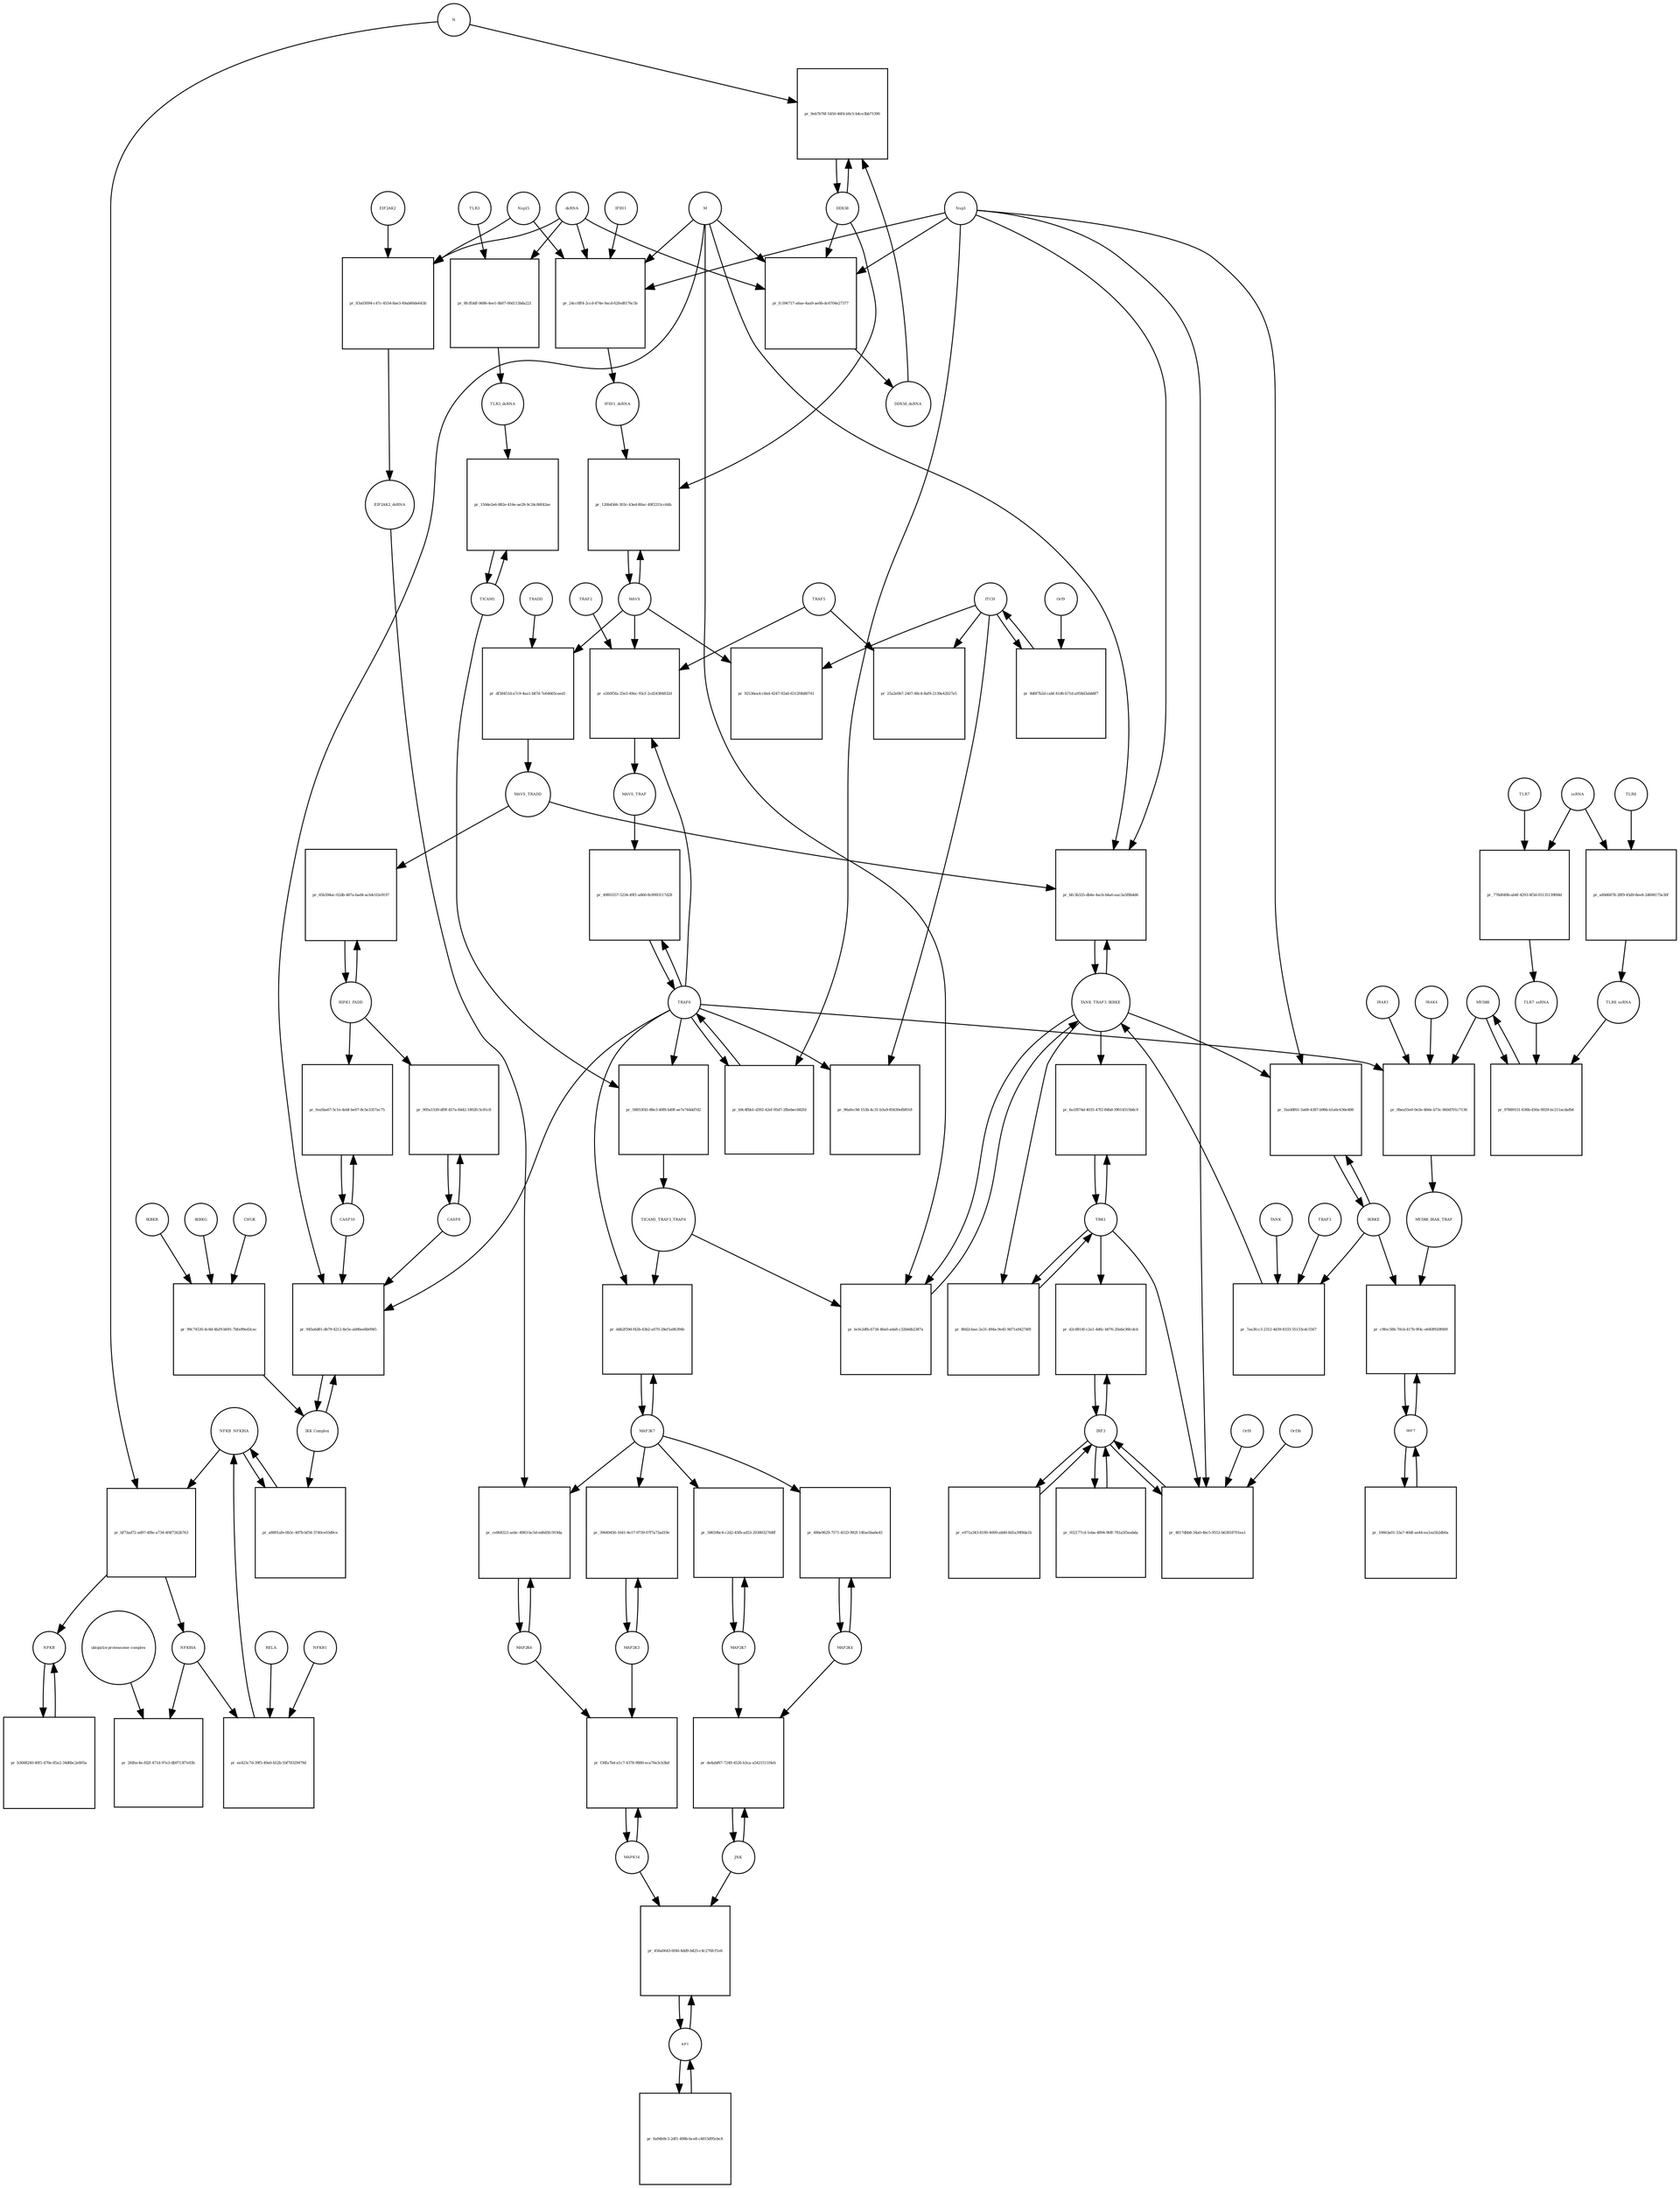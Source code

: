 strict digraph  {
NFKB_NFKBIA [annotation="", bipartite=0, cls=complex, fontsize=4, label=NFKB_NFKBIA, shape=circle];
"pr_bf73ad72-ad97-4f8e-a734-4f4f7262b763" [annotation="", bipartite=1, cls=process, fontsize=4, label="pr_bf73ad72-ad97-4f8e-a734-4f4f7262b763", shape=square];
NFKB [annotation="", bipartite=0, cls=complex, fontsize=4, label=NFKB, shape=circle];
NFKBIA [annotation=urn_miriam_hgnc_7797, bipartite=0, cls=macromolecule, fontsize=4, label=NFKBIA, shape=circle];
N [annotation=urn_miriam_ncbiprotein_1798174255, bipartite=0, cls=macromolecule, fontsize=4, label=N, shape=circle];
TLR3 [annotation=urn_miriam_hgnc_11849, bipartite=0, cls="macromolecule multimer", fontsize=4, label=TLR3, shape=circle];
"pr_8fcffddf-0686-4ee1-8b07-00d115bda221" [annotation="", bipartite=1, cls=process, fontsize=4, label="pr_8fcffddf-0686-4ee1-8b07-00d115bda221", shape=square];
dsRNA [annotation="", bipartite=0, cls="nucleic acid feature", fontsize=4, label=dsRNA, shape=circle];
TLR3_dsRNA [annotation="", bipartite=0, cls=complex, fontsize=4, label=TLR3_dsRNA, shape=circle];
"pr_fc596717-a6ae-4aa9-ae0b-dc6704e27377" [annotation="", bipartite=1, cls=process, fontsize=4, label="pr_fc596717-a6ae-4aa9-ae0b-dc6704e27377", shape=square];
DDX58_dsRNA [annotation="", bipartite=0, cls=complex, fontsize=4, label=DDX58_dsRNA, shape=circle];
M [annotation=urn_miriam_ncbiprotein_1796318601, bipartite=0, cls=macromolecule, fontsize=4, label=M, shape=circle];
Nsp3 [annotation=urn_miriam_ncbiprotein_1802476807, bipartite=0, cls=macromolecule, fontsize=4, label=Nsp3, shape=circle];
DDX58 [annotation=urn_miriam_hgnc_19102, bipartite=0, cls=macromolecule, fontsize=4, label=DDX58, shape=circle];
"pr_24cc0ff4-2ccd-474e-9acd-62fed8176c5b" [annotation="", bipartite=1, cls=process, fontsize=4, label="pr_24cc0ff4-2ccd-474e-9acd-62fed8176c5b", shape=square];
IFIH1_dsRNA [annotation="", bipartite=0, cls=complex, fontsize=4, label=IFIH1_dsRNA, shape=circle];
Nsp15 [annotation=urn_miriam_ncbiprotein_1802476818, bipartite=0, cls=macromolecule, fontsize=4, label=Nsp15, shape=circle];
IFIH1 [annotation=urn_miriam_hgnc_18873, bipartite=0, cls=macromolecule, fontsize=4, label=IFIH1, shape=circle];
"pr_9eb7b76f-5450-46f4-b0c5-b4ce3bb71390" [annotation="", bipartite=1, cls=process, fontsize=4, label="pr_9eb7b76f-5450-46f4-b0c5-b4ce3bb71390", shape=square];
MAVS [annotation=urn_miriam_hgnc_29233, bipartite=0, cls="macromolecule multimer", fontsize=4, label=MAVS, shape=circle];
"pr_120b4566-303c-43ed-80ac-49f2215cc64b" [annotation="", bipartite=1, cls=process, fontsize=4, label="pr_120b4566-303c-43ed-80ac-49f2215cc64b", shape=square];
"pr_2fdfec4e-fd2f-471d-97e3-db9713f7e03b" [annotation="", bipartite=1, cls=process, fontsize=4, label="pr_2fdfec4e-fd2f-471d-97e3-db9713f7e03b", shape=square];
"ubiquitin-proteasome complex" [annotation="", bipartite=0, cls=complex, fontsize=4, label="ubiquitin-proteasome complex", shape=circle];
IRF3 [annotation=urn_miriam_hgnc_6118, bipartite=0, cls="macromolecule multimer", fontsize=4, label=IRF3, shape=circle];
"pr_d2c6814f-c2a1-4d6c-b076-20a6e36fcdcb" [annotation="", bipartite=1, cls=process, fontsize=4, label="pr_d2c6814f-c2a1-4d6c-b076-20a6e36fcdcb", shape=square];
TBK1 [annotation="", bipartite=0, cls=macromolecule, fontsize=4, label=TBK1, shape=circle];
"pr_4817dbb8-34a0-4bc5-9553-b63818701ea1" [annotation="", bipartite=1, cls=process, fontsize=4, label="pr_4817dbb8-34a0-4bc5-9553-b63818701ea1", shape=square];
Orf3b [annotation=urn_miriam_uniprot_P59633, bipartite=0, cls=macromolecule, fontsize=4, label=Orf3b, shape=circle];
Orf8 [annotation=urn_miriam_ncbiprotein_1796318604, bipartite=0, cls=macromolecule, fontsize=4, label=Orf8, shape=circle];
IRF7 [annotation=urn_miriam_hgnc_6122, bipartite=0, cls="macromolecule multimer", fontsize=4, label=IRF7, shape=circle];
"pr_c9fec58b-70cb-417b-9f4c-e640f920f669" [annotation="", bipartite=1, cls=process, fontsize=4, label="pr_c9fec58b-70cb-417b-9f4c-e640f920f669", shape=square];
IKBKE [annotation=urn_miriam_hgnc_14552, bipartite=0, cls=macromolecule, fontsize=4, label=IKBKE, shape=circle];
MYD88_IRAK_TRAF [annotation="", bipartite=0, cls=complex, fontsize=4, label=MYD88_IRAK_TRAF, shape=circle];
TRAF6 [annotation=urn_miriam_hgnc_12036, bipartite=0, cls=macromolecule, fontsize=4, label=TRAF6, shape=circle];
"pr_49f65557-5234-49f1-a860-8c8993117d28" [annotation="", bipartite=1, cls=process, fontsize=4, label="pr_49f65557-5234-49f1-a860-8c8993117d28", shape=square];
MAVS_TRAF [annotation="", bipartite=0, cls=complex, fontsize=4, label=MAVS_TRAF, shape=circle];
"pr_92536ea4-c8ed-4247-92a6-6312f4b80741" [annotation="", bipartite=1, cls=process, fontsize=4, label="pr_92536ea4-c8ed-4247-92a6-6312f4b80741", shape=square];
ITCH [annotation="", bipartite=0, cls=macromolecule, fontsize=4, label=ITCH, shape=circle];
TRAF5 [annotation=urn_miriam_hgnc_12035, bipartite=0, cls=macromolecule, fontsize=4, label=TRAF5, shape=circle];
"pr_25a2e0b7-2407-48c4-8af9-2139e42027e5" [annotation="", bipartite=1, cls=process, fontsize=4, label="pr_25a2e0b7-2407-48c4-8af9-2139e42027e5", shape=square];
"pr_96afec9d-153b-4c31-b3a9-85630efbf018" [annotation="", bipartite=1, cls=process, fontsize=4, label="pr_96afec9d-153b-4c31-b3a9-85630efbf018", shape=square];
TICAM1 [annotation=urn_miriam_hgnc_18348, bipartite=0, cls=macromolecule, fontsize=4, label=TICAM1, shape=circle];
"pr_150de2e6-882e-416e-ae28-9c24c86f42ae" [annotation="", bipartite=1, cls=process, fontsize=4, label="pr_150de2e6-882e-416e-ae28-9c24c86f42ae", shape=square];
"pr_58853f45-88e3-40f8-b49f-ae7e744dd7d2" [annotation="", bipartite=1, cls=process, fontsize=4, label="pr_58853f45-88e3-40f8-b49f-ae7e744dd7d2", shape=square];
TICAM1_TRAF3_TRAF6 [annotation="", bipartite=0, cls=complex, fontsize=4, label=TICAM1_TRAF3_TRAF6, shape=circle];
TANK_TRAF3_IKBKE [annotation="", bipartite=0, cls=complex, fontsize=4, label=TANK_TRAF3_IKBKE, shape=circle];
"pr_bcfe2dfb-b734-46a0-ada8-c32b6db2387a" [annotation="", bipartite=1, cls=process, fontsize=4, label="pr_bcfe2dfb-b734-46a0-ada8-c32b6db2387a", shape=square];
"pr_6a1f874d-4035-47f2-84bd-39014515b6c9" [annotation="", bipartite=1, cls=process, fontsize=4, label="pr_6a1f874d-4035-47f2-84bd-39014515b6c9", shape=square];
"pr_1ba48f61-5a68-4387-b96b-b1a6c636e488" [annotation="", bipartite=1, cls=process, fontsize=4, label="pr_1ba48f61-5a68-4387-b96b-b1a6c636e488", shape=square];
MYD88 [annotation="", bipartite=0, cls=macromolecule, fontsize=4, label=MYD88, shape=circle];
"pr_0bea55e0-0e3e-466e-b73c-860d701c7136" [annotation="", bipartite=1, cls=process, fontsize=4, label="pr_0bea55e0-0e3e-466e-b73c-860d701c7136", shape=square];
IRAK1 [annotation=urn_miriam_hgnc_6112, bipartite=0, cls=macromolecule, fontsize=4, label=IRAK1, shape=circle];
IRAK4 [annotation=urn_miriam_hgnc_17967, bipartite=0, cls=macromolecule, fontsize=4, label=IRAK4, shape=circle];
TLR7 [annotation=urn_miriam_hgnc_15631, bipartite=0, cls=macromolecule, fontsize=4, label=TLR7, shape=circle];
"pr_778d049b-ab4f-4293-8f3d-05135139f68d" [annotation="", bipartite=1, cls=process, fontsize=4, label="pr_778d049b-ab4f-4293-8f3d-05135139f68d", shape=square];
TLR7_ssRNA [annotation="", bipartite=0, cls=complex, fontsize=4, label=TLR7_ssRNA, shape=circle];
ssRNA [annotation="", bipartite=0, cls="nucleic acid feature", fontsize=4, label=ssRNA, shape=circle];
TLR8 [annotation=urn_miriam_hgnc_15632, bipartite=0, cls=macromolecule, fontsize=4, label=TLR8, shape=circle];
"pr_a89d6878-28f9-45d9-8ee8-2d698175e30f" [annotation="", bipartite=1, cls=process, fontsize=4, label="pr_a89d6878-28f9-45d9-8ee8-2d698175e30f", shape=square];
TLR8_ssRNA [annotation="", bipartite=0, cls=complex, fontsize=4, label=TLR8_ssRNA, shape=circle];
"pr_97889151-636b-450a-9029-bc211acdafb6" [annotation="", bipartite=1, cls=process, fontsize=4, label="pr_97889151-636b-450a-9029-bc211acdafb6", shape=square];
MAP3K7 [annotation="", bipartite=0, cls=macromolecule, fontsize=4, label=MAP3K7, shape=circle];
"pr_ddb2f59d-f42b-43b2-a070-28ef1a86394b" [annotation="", bipartite=1, cls=process, fontsize=4, label="pr_ddb2f59d-f42b-43b2-a070-28ef1a86394b", shape=square];
TRAF2 [annotation=urn_miriam_hgnc_12032, bipartite=0, cls=macromolecule, fontsize=4, label=TRAF2, shape=circle];
"pr_e260f5fa-25e5-49ec-93cf-2cd24384832d" [annotation="", bipartite=1, cls=process, fontsize=4, label="pr_e260f5fa-25e5-49ec-93cf-2cd24384832d", shape=square];
"pr_8d0f7b2d-cabf-41d6-b71d-a958d3abb8f7" [annotation="", bipartite=1, cls=process, fontsize=4, label="pr_8d0f7b2d-cabf-41d6-b71d-a958d3abb8f7", shape=square];
Orf9 [annotation=urn_miriam_uniprot_P59636, bipartite=0, cls=macromolecule, fontsize=4, label=Orf9, shape=circle];
"pr_df38451d-a7c9-4aa1-b87d-7e64665ceed1" [annotation="", bipartite=1, cls=process, fontsize=4, label="pr_df38451d-a7c9-4aa1-b87d-7e64665ceed1", shape=square];
MAVS_TRADD [annotation="", bipartite=0, cls=complex, fontsize=4, label=MAVS_TRADD, shape=circle];
TRADD [annotation=urn_miriam_hgnc_12030, bipartite=0, cls=macromolecule, fontsize=4, label=TRADD, shape=circle];
"pr_b9c4fbb1-d392-42ef-95d7-2fbebec682fd" [annotation="", bipartite=1, cls=process, fontsize=4, label="pr_b9c4fbb1-d392-42ef-95d7-2fbebec682fd", shape=square];
AP1 [annotation="", bipartite=0, cls=complex, fontsize=4, label=AP1, shape=circle];
"pr_456a0643-6f46-4dd9-b425-c4c276fcf1e6" [annotation="", bipartite=1, cls=process, fontsize=4, label="pr_456a0643-6f46-4dd9-b425-c4c276fcf1e6", shape=square];
MAPK14 [annotation="", bipartite=0, cls=macromolecule, fontsize=4, label=MAPK14, shape=circle];
JNK [annotation="", bipartite=0, cls=complex, fontsize=4, label=JNK, shape=circle];
"pr_de4abf67-7249-4526-b3ca-a5421511f4eb" [annotation="", bipartite=1, cls=process, fontsize=4, label="pr_de4abf67-7249-4526-b3ca-a5421511f4eb", shape=square];
MAP2K7 [annotation="", bipartite=0, cls=macromolecule, fontsize=4, label=MAP2K7, shape=circle];
MAP2K4 [annotation="", bipartite=0, cls=macromolecule, fontsize=4, label=MAP2K4, shape=circle];
"pr_486e9629-7571-4533-992f-14fae5ba6e45" [annotation="", bipartite=1, cls=process, fontsize=4, label="pr_486e9629-7571-4533-992f-14fae5ba6e45", shape=square];
"pr_58659bc4-c2d2-45fb-ad53-2938032764ff" [annotation="", bipartite=1, cls=process, fontsize=4, label="pr_58659bc4-c2d2-45fb-ad53-2938032764ff", shape=square];
MAP2K3 [annotation="", bipartite=0, cls=macromolecule, fontsize=4, label=MAP2K3, shape=circle];
"pr_39649450-1641-4e17-9739-07f7a73ad19e" [annotation="", bipartite=1, cls=process, fontsize=4, label="pr_39649450-1641-4e17-9739-07f7a73ad19e", shape=square];
MAP2K6 [annotation="", bipartite=0, cls=macromolecule, fontsize=4, label=MAP2K6, shape=circle];
"pr_ce868321-aebc-4983-bc5d-ed6d5fc919da" [annotation="", bipartite=1, cls=process, fontsize=4, label="pr_ce868321-aebc-4983-bc5d-ed6d5fc919da", shape=square];
EIF2AK2_dsRNA [annotation="", bipartite=0, cls=complex, fontsize=4, label=EIF2AK2_dsRNA, shape=circle];
"pr_83a03094-c47c-4554-8ae3-49ab60de643b" [annotation="", bipartite=1, cls=process, fontsize=4, label="pr_83a03094-c47c-4554-8ae3-49ab60de643b", shape=square];
EIF2AK2 [annotation=urn_miriam_hgnc_9437, bipartite=0, cls=macromolecule, fontsize=4, label=EIF2AK2, shape=circle];
RIPK1_FADD [annotation="", bipartite=0, cls=complex, fontsize=4, label=RIPK1_FADD, shape=circle];
"pr_65b394ac-02db-487a-bad4-acb4c02e9197" [annotation="", bipartite=1, cls=process, fontsize=4, label="pr_65b394ac-02db-487a-bad4-acb4c02e9197", shape=square];
CASP8 [annotation="", bipartite=0, cls=macromolecule, fontsize=4, label=CASP8, shape=circle];
"pr_905a1530-df0f-457a-8442-1802fc5c81c8" [annotation="", bipartite=1, cls=process, fontsize=4, label="pr_905a1530-df0f-457a-8442-1802fc5c81c8", shape=square];
CASP10 [annotation="", bipartite=0, cls=macromolecule, fontsize=4, label=CASP10, shape=circle];
"pr_fea5ba67-5c1e-4ebf-be07-8c5e3357ac75" [annotation="", bipartite=1, cls=process, fontsize=4, label="pr_fea5ba67-5c1e-4ebf-be07-8c5e3357ac75", shape=square];
"pr_a8891afe-0b3c-487b-bf54-3740ce03d9ce" [annotation="", bipartite=1, cls=process, fontsize=4, label="pr_a8891afe-0b3c-487b-bf54-3740ce03d9ce", shape=square];
"IKK Complex" [annotation="", bipartite=0, cls=complex, fontsize=4, label="IKK Complex", shape=circle];
"pr_945a6d81-db79-4212-8e5e-ab96ee8b0945" [annotation="", bipartite=1, cls=process, fontsize=4, label="pr_945a6d81-db79-4212-8e5e-ab96ee8b0945", shape=square];
"pr_ee423c7d-39f5-49a0-b52b-1bf78329479d" [annotation="", bipartite=1, cls=process, fontsize=4, label="pr_ee423c7d-39f5-49a0-b52b-1bf78329479d", shape=square];
RELA [annotation="", bipartite=0, cls=macromolecule, fontsize=4, label=RELA, shape=circle];
NFKB1 [annotation="", bipartite=0, cls=macromolecule, fontsize=4, label=NFKB1, shape=circle];
IKBKG [annotation="", bipartite=0, cls=macromolecule, fontsize=4, label=IKBKG, shape=circle];
"pr_99c74530-4c8d-4b29-b691-7bfa99ed3cac" [annotation="", bipartite=1, cls=process, fontsize=4, label="pr_99c74530-4c8d-4b29-b691-7bfa99ed3cac", shape=square];
CHUK [annotation="", bipartite=0, cls=macromolecule, fontsize=4, label=CHUK, shape=circle];
IKBKB [annotation="", bipartite=0, cls=macromolecule, fontsize=4, label=IKBKB, shape=circle];
"pr_bfc3b325-db4e-4acb-b4a6-eac3a5f8b4d6" [annotation="", bipartite=1, cls=process, fontsize=4, label="pr_bfc3b325-db4e-4acb-b4a6-eac3a5f8b4d6", shape=square];
"pr_80d2cbae-2a31-494a-9e45-9d71a94274f8" [annotation="", bipartite=1, cls=process, fontsize=4, label="pr_80d2cbae-2a31-494a-9e45-9d71a94274f8", shape=square];
"pr_f36fa7bd-a1c7-4378-9880-eca76e3cb3bd" [annotation="", bipartite=1, cls=process, fontsize=4, label="pr_f36fa7bd-a1c7-4378-9880-eca76e3cb3bd", shape=square];
TRAF3 [annotation="", bipartite=0, cls=macromolecule, fontsize=4, label=TRAF3, shape=circle];
"pr_7aa3fcc3-2312-4d39-8333-55133cdc5567" [annotation="", bipartite=1, cls=process, fontsize=4, label="pr_7aa3fcc3-2312-4d39-8333-55133cdc5567", shape=square];
TANK [annotation="", bipartite=0, cls=macromolecule, fontsize=4, label=TANK, shape=circle];
"pr_b3668240-40f1-470e-85a2-34d6bc2e805a" [annotation="", bipartite=1, cls=process, fontsize=4, label="pr_b3668240-40f1-470e-85a2-34d6bc2e805a", shape=square];
"pr_932177cd-1eba-4894-96ff-781a5f5eabda" [annotation="", bipartite=1, cls=process, fontsize=4, label="pr_932177cd-1eba-4894-96ff-781a5f5eabda", shape=square];
"pr_e971a343-8180-4009-a8d0-8d1a39f8da1b" [annotation="", bipartite=1, cls=process, fontsize=4, label="pr_e971a343-8180-4009-a8d0-8d1a39f8da1b", shape=square];
"pr_10663a01-33a7-40df-ae44-ea1ea5b2db0a" [annotation="", bipartite=1, cls=process, fontsize=4, label="pr_10663a01-33a7-40df-ae44-ea1ea5b2db0a", shape=square];
"pr_6a94b9c3-2df1-498b-bce8-c4815d95cbc8" [annotation="", bipartite=1, cls=process, fontsize=4, label="pr_6a94b9c3-2df1-498b-bce8-c4815d95cbc8", shape=square];
NFKB_NFKBIA -> "pr_bf73ad72-ad97-4f8e-a734-4f4f7262b763"  [annotation="", interaction_type=consumption];
NFKB_NFKBIA -> "pr_a8891afe-0b3c-487b-bf54-3740ce03d9ce"  [annotation="", interaction_type=consumption];
"pr_bf73ad72-ad97-4f8e-a734-4f4f7262b763" -> NFKB  [annotation="", interaction_type=production];
"pr_bf73ad72-ad97-4f8e-a734-4f4f7262b763" -> NFKBIA  [annotation="", interaction_type=production];
NFKB -> "pr_b3668240-40f1-470e-85a2-34d6bc2e805a"  [annotation="", interaction_type=consumption];
NFKBIA -> "pr_2fdfec4e-fd2f-471d-97e3-db9713f7e03b"  [annotation="", interaction_type=consumption];
NFKBIA -> "pr_ee423c7d-39f5-49a0-b52b-1bf78329479d"  [annotation="", interaction_type=consumption];
N -> "pr_bf73ad72-ad97-4f8e-a734-4f4f7262b763"  [annotation="urn_miriam_pubmed_16143815|urn_miriam_taxonomy_694009", interaction_type=stimulation];
N -> "pr_9eb7b76f-5450-46f4-b0c5-b4ce3bb71390"  [annotation="urn_miriam_pubmed_25581309|urn_miriam_pubmed_28148787|urn_miriam_taxonomy_694009", interaction_type=inhibition];
TLR3 -> "pr_8fcffddf-0686-4ee1-8b07-00d115bda221"  [annotation="", interaction_type=consumption];
"pr_8fcffddf-0686-4ee1-8b07-00d115bda221" -> TLR3_dsRNA  [annotation="", interaction_type=production];
dsRNA -> "pr_8fcffddf-0686-4ee1-8b07-00d115bda221"  [annotation="", interaction_type=consumption];
dsRNA -> "pr_fc596717-a6ae-4aa9-ae0b-dc6704e27377"  [annotation="", interaction_type=consumption];
dsRNA -> "pr_24cc0ff4-2ccd-474e-9acd-62fed8176c5b"  [annotation="", interaction_type=consumption];
dsRNA -> "pr_83a03094-c47c-4554-8ae3-49ab60de643b"  [annotation="", interaction_type=consumption];
TLR3_dsRNA -> "pr_150de2e6-882e-416e-ae28-9c24c86f42ae"  [annotation=urn_miriam_pubmed_20303872, interaction_type=stimulation];
"pr_fc596717-a6ae-4aa9-ae0b-dc6704e27377" -> DDX58_dsRNA  [annotation="", interaction_type=production];
DDX58_dsRNA -> "pr_9eb7b76f-5450-46f4-b0c5-b4ce3bb71390"  [annotation="urn_miriam_pubmed_25581309|urn_miriam_pubmed_28148787|urn_miriam_taxonomy_694009", interaction_type=catalysis];
M -> "pr_fc596717-a6ae-4aa9-ae0b-dc6704e27377"  [annotation="urn_miriam_pubmed_20303872|urn_miriam_pubmed_19380580|urn_miriam_pubmed_31226023|urn_miriam_taxonomy_694009", interaction_type=inhibition];
M -> "pr_24cc0ff4-2ccd-474e-9acd-62fed8176c5b"  [annotation="urn_miriam_pubmed_28484023|urn_miriam_pubmed_19380580|urn_miriam_pubmed_31226023|urn_miriam_taxonomy_694009", interaction_type=inhibition];
M -> "pr_bcfe2dfb-b734-46a0-ada8-c32b6db2387a"  [annotation="urn_miriam_pubmed_19380580|urn_miriam_pubmed_19366914|urn_miriam_taxonomy_694009", interaction_type=inhibition];
M -> "pr_945a6d81-db79-4212-8e5e-ab96ee8b0945"  [annotation="urn_miriam_pubmed_19366914|urn_miriam_pubmed_20303872|urn_miriam_pubmed_17705188|urn_miriam_pubmed_694009", interaction_type=inhibition];
M -> "pr_bfc3b325-db4e-4acb-b4a6-eac3a5f8b4d6"  [annotation="urn_miriam_pubmed_19366914|urn_miriam_pubmed_27164085|urn_miriam_pubmed_19380580|urn_miriam_taxonomy_694009", interaction_type=inhibition];
Nsp3 -> "pr_fc596717-a6ae-4aa9-ae0b-dc6704e27377"  [annotation="urn_miriam_pubmed_20303872|urn_miriam_pubmed_19380580|urn_miriam_pubmed_31226023|urn_miriam_taxonomy_694009", interaction_type=inhibition];
Nsp3 -> "pr_24cc0ff4-2ccd-474e-9acd-62fed8176c5b"  [annotation="urn_miriam_pubmed_28484023|urn_miriam_pubmed_19380580|urn_miriam_pubmed_31226023|urn_miriam_taxonomy_694009", interaction_type=inhibition];
Nsp3 -> "pr_4817dbb8-34a0-4bc5-9553-b63818701ea1"  [annotation="urn_miriam_pubmed_17761676|urn_miriam_pubmed_31226023|urn_miriam_taxonomy_694009", interaction_type=inhibition];
Nsp3 -> "pr_1ba48f61-5a68-4387-b96b-b1a6c636e488"  [annotation="urn_miriam_pubmed_20303872|urn_miriam_pubmed_31226023|urn_miriam_taxonomy_694009", interaction_type=inhibition];
Nsp3 -> "pr_b9c4fbb1-d392-42ef-95d7-2fbebec682fd"  [annotation="urn_miriam_pubmed_27164085|urn_miriam_taxonomy_694009", interaction_type=catalysis];
Nsp3 -> "pr_bfc3b325-db4e-4acb-b4a6-eac3a5f8b4d6"  [annotation="urn_miriam_pubmed_19366914|urn_miriam_pubmed_27164085|urn_miriam_pubmed_19380580|urn_miriam_taxonomy_694009", interaction_type=inhibition];
DDX58 -> "pr_fc596717-a6ae-4aa9-ae0b-dc6704e27377"  [annotation="", interaction_type=consumption];
DDX58 -> "pr_9eb7b76f-5450-46f4-b0c5-b4ce3bb71390"  [annotation="", interaction_type=consumption];
DDX58 -> "pr_120b4566-303c-43ed-80ac-49f2215cc64b"  [annotation=urn_miriam_pubmed_25581309, interaction_type=catalysis];
"pr_24cc0ff4-2ccd-474e-9acd-62fed8176c5b" -> IFIH1_dsRNA  [annotation="", interaction_type=production];
IFIH1_dsRNA -> "pr_120b4566-303c-43ed-80ac-49f2215cc64b"  [annotation=urn_miriam_pubmed_25581309, interaction_type=catalysis];
Nsp15 -> "pr_24cc0ff4-2ccd-474e-9acd-62fed8176c5b"  [annotation="urn_miriam_pubmed_28484023|urn_miriam_pubmed_19380580|urn_miriam_pubmed_31226023|urn_miriam_taxonomy_694009", interaction_type=inhibition];
Nsp15 -> "pr_83a03094-c47c-4554-8ae3-49ab60de643b"  [annotation="urn_miriam_pubmed_28484023|urn_miriam_pubmed_19366914|urn_miriam_taxonomy_694009", interaction_type=inhibition];
IFIH1 -> "pr_24cc0ff4-2ccd-474e-9acd-62fed8176c5b"  [annotation="", interaction_type=consumption];
"pr_9eb7b76f-5450-46f4-b0c5-b4ce3bb71390" -> DDX58  [annotation="", interaction_type=production];
MAVS -> "pr_120b4566-303c-43ed-80ac-49f2215cc64b"  [annotation="", interaction_type=consumption];
MAVS -> "pr_92536ea4-c8ed-4247-92a6-6312f4b80741"  [annotation="", interaction_type=consumption];
MAVS -> "pr_e260f5fa-25e5-49ec-93cf-2cd24384832d"  [annotation="", interaction_type=consumption];
MAVS -> "pr_df38451d-a7c9-4aa1-b87d-7e64665ceed1"  [annotation="", interaction_type=consumption];
"pr_120b4566-303c-43ed-80ac-49f2215cc64b" -> MAVS  [annotation="", interaction_type=production];
"ubiquitin-proteasome complex" -> "pr_2fdfec4e-fd2f-471d-97e3-db9713f7e03b"  [annotation=urn_miriam_pubmed_20303872, interaction_type=catalysis];
IRF3 -> "pr_d2c6814f-c2a1-4d6c-b076-20a6e36fcdcb"  [annotation="", interaction_type=consumption];
IRF3 -> "pr_4817dbb8-34a0-4bc5-9553-b63818701ea1"  [annotation="", interaction_type=consumption];
IRF3 -> "pr_932177cd-1eba-4894-96ff-781a5f5eabda"  [annotation="", interaction_type=consumption];
IRF3 -> "pr_e971a343-8180-4009-a8d0-8d1a39f8da1b"  [annotation="", interaction_type=consumption];
"pr_d2c6814f-c2a1-4d6c-b076-20a6e36fcdcb" -> IRF3  [annotation="", interaction_type=production];
TBK1 -> "pr_d2c6814f-c2a1-4d6c-b076-20a6e36fcdcb"  [annotation=urn_miriam_pubmed_25581309, interaction_type=catalysis];
TBK1 -> "pr_4817dbb8-34a0-4bc5-9553-b63818701ea1"  [annotation="urn_miriam_pubmed_17761676|urn_miriam_pubmed_31226023|urn_miriam_taxonomy_694009", interaction_type=catalysis];
TBK1 -> "pr_6a1f874d-4035-47f2-84bd-39014515b6c9"  [annotation="", interaction_type=consumption];
TBK1 -> "pr_80d2cbae-2a31-494a-9e45-9d71a94274f8"  [annotation="", interaction_type=consumption];
"pr_4817dbb8-34a0-4bc5-9553-b63818701ea1" -> IRF3  [annotation="", interaction_type=production];
Orf3b -> "pr_4817dbb8-34a0-4bc5-9553-b63818701ea1"  [annotation="urn_miriam_pubmed_17761676|urn_miriam_pubmed_31226023|urn_miriam_taxonomy_694009", interaction_type=inhibition];
Orf8 -> "pr_4817dbb8-34a0-4bc5-9553-b63818701ea1"  [annotation="urn_miriam_pubmed_17761676|urn_miriam_pubmed_31226023|urn_miriam_taxonomy_694009", interaction_type=inhibition];
IRF7 -> "pr_c9fec58b-70cb-417b-9f4c-e640f920f669"  [annotation="", interaction_type=consumption];
IRF7 -> "pr_10663a01-33a7-40df-ae44-ea1ea5b2db0a"  [annotation="", interaction_type=consumption];
"pr_c9fec58b-70cb-417b-9f4c-e640f920f669" -> IRF7  [annotation="", interaction_type=production];
IKBKE -> "pr_c9fec58b-70cb-417b-9f4c-e640f920f669"  [annotation=urn_miriam_pubmed_20303872, interaction_type=catalysis];
IKBKE -> "pr_1ba48f61-5a68-4387-b96b-b1a6c636e488"  [annotation="", interaction_type=consumption];
IKBKE -> "pr_7aa3fcc3-2312-4d39-8333-55133cdc5567"  [annotation="", interaction_type=consumption];
MYD88_IRAK_TRAF -> "pr_c9fec58b-70cb-417b-9f4c-e640f920f669"  [annotation=urn_miriam_pubmed_20303872, interaction_type=catalysis];
TRAF6 -> "pr_49f65557-5234-49f1-a860-8c8993117d28"  [annotation="", interaction_type=consumption];
TRAF6 -> "pr_96afec9d-153b-4c31-b3a9-85630efbf018"  [annotation="", interaction_type=consumption];
TRAF6 -> "pr_58853f45-88e3-40f8-b49f-ae7e744dd7d2"  [annotation="", interaction_type=consumption];
TRAF6 -> "pr_0bea55e0-0e3e-466e-b73c-860d701c7136"  [annotation="", interaction_type=consumption];
TRAF6 -> "pr_ddb2f59d-f42b-43b2-a070-28ef1a86394b"  [annotation=urn_miriam_pubmed_19366914, interaction_type=stimulation];
TRAF6 -> "pr_e260f5fa-25e5-49ec-93cf-2cd24384832d"  [annotation="", interaction_type=consumption];
TRAF6 -> "pr_b9c4fbb1-d392-42ef-95d7-2fbebec682fd"  [annotation="", interaction_type=consumption];
TRAF6 -> "pr_945a6d81-db79-4212-8e5e-ab96ee8b0945"  [annotation="urn_miriam_pubmed_19366914|urn_miriam_pubmed_20303872|urn_miriam_pubmed_17705188|urn_miriam_pubmed_694009", interaction_type=stimulation];
"pr_49f65557-5234-49f1-a860-8c8993117d28" -> TRAF6  [annotation="", interaction_type=production];
MAVS_TRAF -> "pr_49f65557-5234-49f1-a860-8c8993117d28"  [annotation=urn_miriam_pubmed_19366914, interaction_type=catalysis];
ITCH -> "pr_92536ea4-c8ed-4247-92a6-6312f4b80741"  [annotation=urn_miriam_pubmed_25135833, interaction_type=catalysis];
ITCH -> "pr_25a2e0b7-2407-48c4-8af9-2139e42027e5"  [annotation=urn_miriam_pubmed_25135833, interaction_type=catalysis];
ITCH -> "pr_96afec9d-153b-4c31-b3a9-85630efbf018"  [annotation=urn_miriam_pubmed_25135833, interaction_type=catalysis];
ITCH -> "pr_8d0f7b2d-cabf-41d6-b71d-a958d3abb8f7"  [annotation="", interaction_type=consumption];
TRAF5 -> "pr_25a2e0b7-2407-48c4-8af9-2139e42027e5"  [annotation="", interaction_type=consumption];
TRAF5 -> "pr_e260f5fa-25e5-49ec-93cf-2cd24384832d"  [annotation="", interaction_type=consumption];
TICAM1 -> "pr_150de2e6-882e-416e-ae28-9c24c86f42ae"  [annotation="", interaction_type=consumption];
TICAM1 -> "pr_58853f45-88e3-40f8-b49f-ae7e744dd7d2"  [annotation="", interaction_type=consumption];
"pr_150de2e6-882e-416e-ae28-9c24c86f42ae" -> TICAM1  [annotation="", interaction_type=production];
"pr_58853f45-88e3-40f8-b49f-ae7e744dd7d2" -> TICAM1_TRAF3_TRAF6  [annotation="", interaction_type=production];
TICAM1_TRAF3_TRAF6 -> "pr_bcfe2dfb-b734-46a0-ada8-c32b6db2387a"  [annotation="urn_miriam_pubmed_19380580|urn_miriam_pubmed_19366914|urn_miriam_taxonomy_694009", interaction_type=stimulation];
TICAM1_TRAF3_TRAF6 -> "pr_ddb2f59d-f42b-43b2-a070-28ef1a86394b"  [annotation=urn_miriam_pubmed_19366914, interaction_type=stimulation];
TANK_TRAF3_IKBKE -> "pr_bcfe2dfb-b734-46a0-ada8-c32b6db2387a"  [annotation="", interaction_type=consumption];
TANK_TRAF3_IKBKE -> "pr_6a1f874d-4035-47f2-84bd-39014515b6c9"  [annotation=urn_miriam_pubmed_20303872, interaction_type=stimulation];
TANK_TRAF3_IKBKE -> "pr_1ba48f61-5a68-4387-b96b-b1a6c636e488"  [annotation="urn_miriam_pubmed_20303872|urn_miriam_pubmed_31226023|urn_miriam_taxonomy_694009", interaction_type=stimulation];
TANK_TRAF3_IKBKE -> "pr_bfc3b325-db4e-4acb-b4a6-eac3a5f8b4d6"  [annotation="", interaction_type=consumption];
TANK_TRAF3_IKBKE -> "pr_80d2cbae-2a31-494a-9e45-9d71a94274f8"  [annotation=urn_miriam_pubmed_19366914, interaction_type=stimulation];
"pr_bcfe2dfb-b734-46a0-ada8-c32b6db2387a" -> TANK_TRAF3_IKBKE  [annotation="", interaction_type=production];
"pr_6a1f874d-4035-47f2-84bd-39014515b6c9" -> TBK1  [annotation="", interaction_type=production];
"pr_1ba48f61-5a68-4387-b96b-b1a6c636e488" -> IKBKE  [annotation="", interaction_type=production];
MYD88 -> "pr_0bea55e0-0e3e-466e-b73c-860d701c7136"  [annotation="", interaction_type=consumption];
MYD88 -> "pr_97889151-636b-450a-9029-bc211acdafb6"  [annotation="", interaction_type=consumption];
"pr_0bea55e0-0e3e-466e-b73c-860d701c7136" -> MYD88_IRAK_TRAF  [annotation="", interaction_type=production];
IRAK1 -> "pr_0bea55e0-0e3e-466e-b73c-860d701c7136"  [annotation="", interaction_type=consumption];
IRAK4 -> "pr_0bea55e0-0e3e-466e-b73c-860d701c7136"  [annotation="", interaction_type=consumption];
TLR7 -> "pr_778d049b-ab4f-4293-8f3d-05135139f68d"  [annotation="", interaction_type=consumption];
"pr_778d049b-ab4f-4293-8f3d-05135139f68d" -> TLR7_ssRNA  [annotation="", interaction_type=production];
TLR7_ssRNA -> "pr_97889151-636b-450a-9029-bc211acdafb6"  [annotation=urn_miriam_pubmed_19366914, interaction_type=stimulation];
ssRNA -> "pr_778d049b-ab4f-4293-8f3d-05135139f68d"  [annotation="", interaction_type=consumption];
ssRNA -> "pr_a89d6878-28f9-45d9-8ee8-2d698175e30f"  [annotation="", interaction_type=consumption];
TLR8 -> "pr_a89d6878-28f9-45d9-8ee8-2d698175e30f"  [annotation="", interaction_type=consumption];
"pr_a89d6878-28f9-45d9-8ee8-2d698175e30f" -> TLR8_ssRNA  [annotation="", interaction_type=production];
TLR8_ssRNA -> "pr_97889151-636b-450a-9029-bc211acdafb6"  [annotation=urn_miriam_pubmed_19366914, interaction_type=stimulation];
"pr_97889151-636b-450a-9029-bc211acdafb6" -> MYD88  [annotation="", interaction_type=production];
MAP3K7 -> "pr_ddb2f59d-f42b-43b2-a070-28ef1a86394b"  [annotation="", interaction_type=consumption];
MAP3K7 -> "pr_486e9629-7571-4533-992f-14fae5ba6e45"  [annotation=urn_miriam_pubmed_19366914, interaction_type=catalysis];
MAP3K7 -> "pr_58659bc4-c2d2-45fb-ad53-2938032764ff"  [annotation=urn_miriam_pubmed_19366914, interaction_type=catalysis];
MAP3K7 -> "pr_39649450-1641-4e17-9739-07f7a73ad19e"  [annotation=urn_miriam_pubmed_19366914, interaction_type=catalysis];
MAP3K7 -> "pr_ce868321-aebc-4983-bc5d-ed6d5fc919da"  [annotation=urn_miriam_pubmed_19366914, interaction_type=catalysis];
"pr_ddb2f59d-f42b-43b2-a070-28ef1a86394b" -> MAP3K7  [annotation="", interaction_type=production];
TRAF2 -> "pr_e260f5fa-25e5-49ec-93cf-2cd24384832d"  [annotation="", interaction_type=consumption];
"pr_e260f5fa-25e5-49ec-93cf-2cd24384832d" -> MAVS_TRAF  [annotation="", interaction_type=production];
"pr_8d0f7b2d-cabf-41d6-b71d-a958d3abb8f7" -> ITCH  [annotation="", interaction_type=production];
Orf9 -> "pr_8d0f7b2d-cabf-41d6-b71d-a958d3abb8f7"  [annotation="urn_miriam_pubmed_25135833|urn_miriam_taxonomy_694009", interaction_type=stimulation];
"pr_df38451d-a7c9-4aa1-b87d-7e64665ceed1" -> MAVS_TRADD  [annotation="", interaction_type=production];
MAVS_TRADD -> "pr_65b394ac-02db-487a-bad4-acb4c02e9197"  [annotation=urn_miriam_pubmed_19366914, interaction_type=stimulation];
MAVS_TRADD -> "pr_bfc3b325-db4e-4acb-b4a6-eac3a5f8b4d6"  [annotation="urn_miriam_pubmed_19366914|urn_miriam_pubmed_27164085|urn_miriam_pubmed_19380580|urn_miriam_taxonomy_694009", interaction_type=stimulation];
TRADD -> "pr_df38451d-a7c9-4aa1-b87d-7e64665ceed1"  [annotation="", interaction_type=consumption];
"pr_b9c4fbb1-d392-42ef-95d7-2fbebec682fd" -> TRAF6  [annotation="", interaction_type=production];
AP1 -> "pr_456a0643-6f46-4dd9-b425-c4c276fcf1e6"  [annotation="", interaction_type=consumption];
AP1 -> "pr_6a94b9c3-2df1-498b-bce8-c4815d95cbc8"  [annotation="", interaction_type=consumption];
"pr_456a0643-6f46-4dd9-b425-c4c276fcf1e6" -> AP1  [annotation="", interaction_type=production];
MAPK14 -> "pr_456a0643-6f46-4dd9-b425-c4c276fcf1e6"  [annotation=urn_miriam_pubmed_19366914, interaction_type=stimulation];
MAPK14 -> "pr_f36fa7bd-a1c7-4378-9880-eca76e3cb3bd"  [annotation="", interaction_type=consumption];
JNK -> "pr_456a0643-6f46-4dd9-b425-c4c276fcf1e6"  [annotation=urn_miriam_pubmed_19366914, interaction_type=stimulation];
JNK -> "pr_de4abf67-7249-4526-b3ca-a5421511f4eb"  [annotation="", interaction_type=consumption];
"pr_de4abf67-7249-4526-b3ca-a5421511f4eb" -> JNK  [annotation="", interaction_type=production];
MAP2K7 -> "pr_de4abf67-7249-4526-b3ca-a5421511f4eb"  [annotation=urn_miriam_pubmed_19366914, interaction_type=catalysis];
MAP2K7 -> "pr_58659bc4-c2d2-45fb-ad53-2938032764ff"  [annotation="", interaction_type=consumption];
MAP2K4 -> "pr_de4abf67-7249-4526-b3ca-a5421511f4eb"  [annotation=urn_miriam_pubmed_19366914, interaction_type=catalysis];
MAP2K4 -> "pr_486e9629-7571-4533-992f-14fae5ba6e45"  [annotation="", interaction_type=consumption];
"pr_486e9629-7571-4533-992f-14fae5ba6e45" -> MAP2K4  [annotation="", interaction_type=production];
"pr_58659bc4-c2d2-45fb-ad53-2938032764ff" -> MAP2K7  [annotation="", interaction_type=production];
MAP2K3 -> "pr_39649450-1641-4e17-9739-07f7a73ad19e"  [annotation="", interaction_type=consumption];
MAP2K3 -> "pr_f36fa7bd-a1c7-4378-9880-eca76e3cb3bd"  [annotation=urn_miriam_pubmed_19366914, interaction_type=catalysis];
"pr_39649450-1641-4e17-9739-07f7a73ad19e" -> MAP2K3  [annotation="", interaction_type=production];
MAP2K6 -> "pr_ce868321-aebc-4983-bc5d-ed6d5fc919da"  [annotation="", interaction_type=consumption];
MAP2K6 -> "pr_f36fa7bd-a1c7-4378-9880-eca76e3cb3bd"  [annotation=urn_miriam_pubmed_19366914, interaction_type=catalysis];
"pr_ce868321-aebc-4983-bc5d-ed6d5fc919da" -> MAP2K6  [annotation="", interaction_type=production];
EIF2AK2_dsRNA -> "pr_ce868321-aebc-4983-bc5d-ed6d5fc919da"  [annotation=urn_miriam_pubmed_19366914, interaction_type=stimulation];
"pr_83a03094-c47c-4554-8ae3-49ab60de643b" -> EIF2AK2_dsRNA  [annotation="", interaction_type=production];
EIF2AK2 -> "pr_83a03094-c47c-4554-8ae3-49ab60de643b"  [annotation="", interaction_type=consumption];
RIPK1_FADD -> "pr_65b394ac-02db-487a-bad4-acb4c02e9197"  [annotation="", interaction_type=consumption];
RIPK1_FADD -> "pr_905a1530-df0f-457a-8442-1802fc5c81c8"  [annotation=urn_miriam_pubmed_19366914, interaction_type=stimulation];
RIPK1_FADD -> "pr_fea5ba67-5c1e-4ebf-be07-8c5e3357ac75"  [annotation=urn_miriam_pubmed_20303872, interaction_type=stimulation];
"pr_65b394ac-02db-487a-bad4-acb4c02e9197" -> RIPK1_FADD  [annotation="", interaction_type=production];
CASP8 -> "pr_905a1530-df0f-457a-8442-1802fc5c81c8"  [annotation="", interaction_type=consumption];
CASP8 -> "pr_945a6d81-db79-4212-8e5e-ab96ee8b0945"  [annotation="urn_miriam_pubmed_19366914|urn_miriam_pubmed_20303872|urn_miriam_pubmed_17705188|urn_miriam_pubmed_694009", interaction_type=stimulation];
"pr_905a1530-df0f-457a-8442-1802fc5c81c8" -> CASP8  [annotation="", interaction_type=production];
CASP10 -> "pr_fea5ba67-5c1e-4ebf-be07-8c5e3357ac75"  [annotation="", interaction_type=consumption];
CASP10 -> "pr_945a6d81-db79-4212-8e5e-ab96ee8b0945"  [annotation="urn_miriam_pubmed_19366914|urn_miriam_pubmed_20303872|urn_miriam_pubmed_17705188|urn_miriam_pubmed_694009", interaction_type=stimulation];
"pr_fea5ba67-5c1e-4ebf-be07-8c5e3357ac75" -> CASP10  [annotation="", interaction_type=production];
"pr_a8891afe-0b3c-487b-bf54-3740ce03d9ce" -> NFKB_NFKBIA  [annotation="", interaction_type=production];
"IKK Complex" -> "pr_a8891afe-0b3c-487b-bf54-3740ce03d9ce"  [annotation=urn_miriam_pubmed_19366914, interaction_type=catalysis];
"IKK Complex" -> "pr_945a6d81-db79-4212-8e5e-ab96ee8b0945"  [annotation="", interaction_type=consumption];
"pr_945a6d81-db79-4212-8e5e-ab96ee8b0945" -> "IKK Complex"  [annotation="", interaction_type=production];
"pr_ee423c7d-39f5-49a0-b52b-1bf78329479d" -> NFKB_NFKBIA  [annotation="", interaction_type=production];
RELA -> "pr_ee423c7d-39f5-49a0-b52b-1bf78329479d"  [annotation="", interaction_type=consumption];
NFKB1 -> "pr_ee423c7d-39f5-49a0-b52b-1bf78329479d"  [annotation="", interaction_type=consumption];
IKBKG -> "pr_99c74530-4c8d-4b29-b691-7bfa99ed3cac"  [annotation="", interaction_type=consumption];
"pr_99c74530-4c8d-4b29-b691-7bfa99ed3cac" -> "IKK Complex"  [annotation="", interaction_type=production];
CHUK -> "pr_99c74530-4c8d-4b29-b691-7bfa99ed3cac"  [annotation="", interaction_type=consumption];
IKBKB -> "pr_99c74530-4c8d-4b29-b691-7bfa99ed3cac"  [annotation="", interaction_type=consumption];
"pr_bfc3b325-db4e-4acb-b4a6-eac3a5f8b4d6" -> TANK_TRAF3_IKBKE  [annotation="", interaction_type=production];
"pr_80d2cbae-2a31-494a-9e45-9d71a94274f8" -> TBK1  [annotation="", interaction_type=production];
"pr_f36fa7bd-a1c7-4378-9880-eca76e3cb3bd" -> MAPK14  [annotation="", interaction_type=production];
TRAF3 -> "pr_7aa3fcc3-2312-4d39-8333-55133cdc5567"  [annotation="", interaction_type=consumption];
"pr_7aa3fcc3-2312-4d39-8333-55133cdc5567" -> TANK_TRAF3_IKBKE  [annotation="", interaction_type=production];
TANK -> "pr_7aa3fcc3-2312-4d39-8333-55133cdc5567"  [annotation="", interaction_type=consumption];
"pr_b3668240-40f1-470e-85a2-34d6bc2e805a" -> NFKB  [annotation="", interaction_type=production];
"pr_932177cd-1eba-4894-96ff-781a5f5eabda" -> IRF3  [annotation="", interaction_type=production];
"pr_e971a343-8180-4009-a8d0-8d1a39f8da1b" -> IRF3  [annotation="", interaction_type=production];
"pr_10663a01-33a7-40df-ae44-ea1ea5b2db0a" -> IRF7  [annotation="", interaction_type=production];
"pr_6a94b9c3-2df1-498b-bce8-c4815d95cbc8" -> AP1  [annotation="", interaction_type=production];
}
